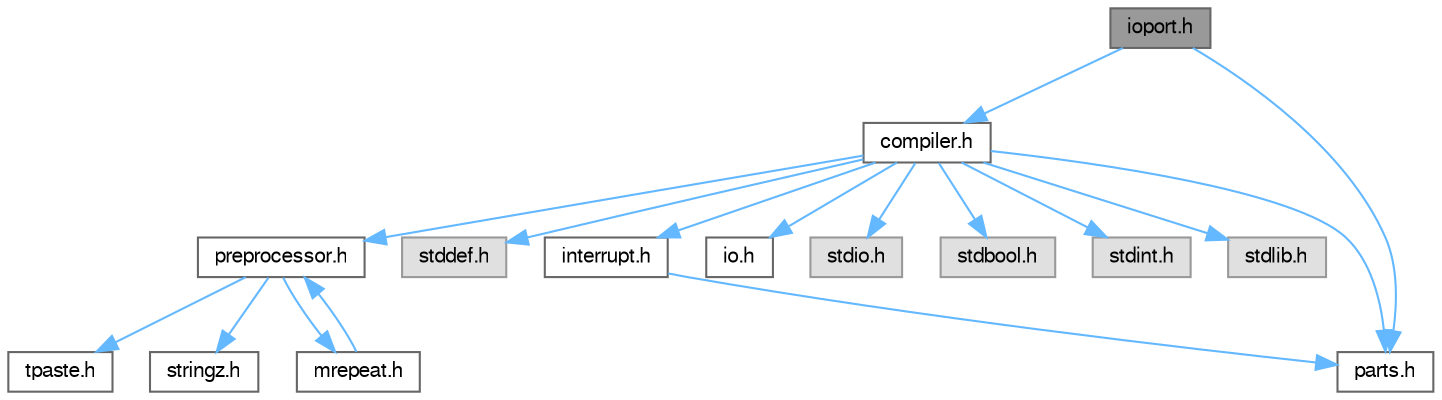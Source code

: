 digraph "ioport.h"
{
 // LATEX_PDF_SIZE
  bgcolor="transparent";
  edge [fontname=FreeSans,fontsize=10,labelfontname=FreeSans,labelfontsize=10];
  node [fontname=FreeSans,fontsize=10,shape=box,height=0.2,width=0.4];
  Node1 [label="ioport.h",height=0.2,width=0.4,color="gray40", fillcolor="grey60", style="filled", fontcolor="black",tooltip="Common IOPORT service main header file for AVR, UC3 and ARM architectures."];
  Node1 -> Node2 [color="steelblue1",style="solid"];
  Node2 [label="parts.h",height=0.2,width=0.4,color="grey40", fillcolor="white", style="filled",URL="$parts_8h.html",tooltip="Atmel part identification macros."];
  Node1 -> Node3 [color="steelblue1",style="solid"];
  Node3 [label="compiler.h",height=0.2,width=0.4,color="grey40", fillcolor="white", style="filled",URL="$compiler_8h.html",tooltip="Commonly used includes, types and macros."];
  Node3 -> Node4 [color="steelblue1",style="solid"];
  Node4 [label="stddef.h",height=0.2,width=0.4,color="grey60", fillcolor="#E0E0E0", style="filled",tooltip=" "];
  Node3 -> Node2 [color="steelblue1",style="solid"];
  Node3 -> Node5 [color="steelblue1",style="solid"];
  Node5 [label="preprocessor.h",height=0.2,width=0.4,color="grey40", fillcolor="white", style="filled",URL="$preprocessor_8h.html",tooltip="Preprocessor utils."];
  Node5 -> Node6 [color="steelblue1",style="solid"];
  Node6 [label="tpaste.h",height=0.2,width=0.4,color="grey40", fillcolor="white", style="filled",URL="$tpaste_8h.html",tooltip="Preprocessor token pasting utils."];
  Node5 -> Node7 [color="steelblue1",style="solid"];
  Node7 [label="stringz.h",height=0.2,width=0.4,color="grey40", fillcolor="white", style="filled",URL="$stringz_8h.html",tooltip="Preprocessor stringizing utils."];
  Node5 -> Node8 [color="steelblue1",style="solid"];
  Node8 [label="mrepeat.h",height=0.2,width=0.4,color="grey40", fillcolor="white", style="filled",URL="$mrepeat_8h.html",tooltip="Preprocessor macro repeating utils."];
  Node8 -> Node5 [color="steelblue1",style="solid"];
  Node3 -> Node9 [color="steelblue1",style="solid"];
  Node9 [label="io.h",height=0.2,width=0.4,color="grey40", fillcolor="white", style="filled",URL="$io_8h.html",tooltip="Arch file for SAM."];
  Node3 -> Node10 [color="steelblue1",style="solid"];
  Node10 [label="stdio.h",height=0.2,width=0.4,color="grey60", fillcolor="#E0E0E0", style="filled",tooltip=" "];
  Node3 -> Node11 [color="steelblue1",style="solid"];
  Node11 [label="stdbool.h",height=0.2,width=0.4,color="grey60", fillcolor="#E0E0E0", style="filled",tooltip=" "];
  Node3 -> Node12 [color="steelblue1",style="solid"];
  Node12 [label="stdint.h",height=0.2,width=0.4,color="grey60", fillcolor="#E0E0E0", style="filled",tooltip=" "];
  Node3 -> Node13 [color="steelblue1",style="solid"];
  Node13 [label="stdlib.h",height=0.2,width=0.4,color="grey60", fillcolor="#E0E0E0", style="filled",tooltip=" "];
  Node3 -> Node14 [color="steelblue1",style="solid"];
  Node14 [label="interrupt.h",height=0.2,width=0.4,color="grey40", fillcolor="white", style="filled",URL="$interrupt_8h.html",tooltip="Global interrupt management for 8- and 32-bit AVR."];
  Node14 -> Node2 [color="steelblue1",style="solid"];
}
